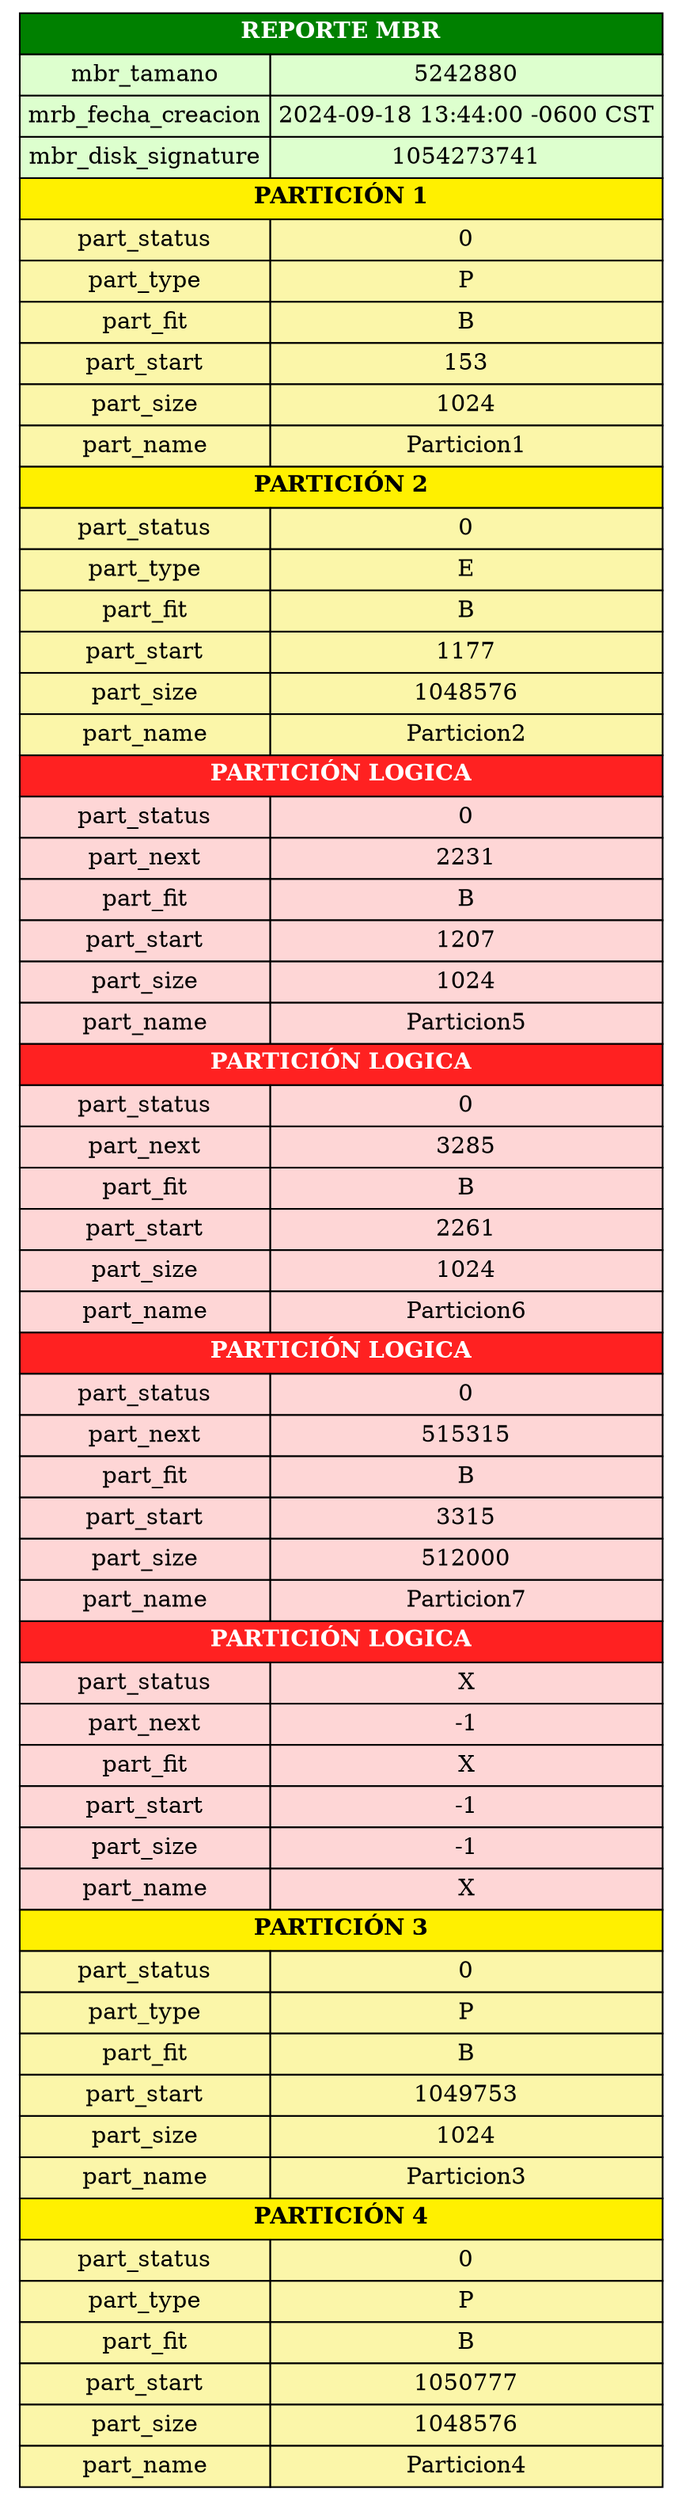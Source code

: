 digraph G {
		node [shape=plaintext]
		tabla [label=<
			<table border="0" cellborder="1" cellspacing="0" cellpadding="4" color="black">
				<tr><td colspan="2" bgcolor="#008000"><font color="white"><b>REPORTE MBR</b></font></td></tr>
				<tr><td bgcolor="#ddffce">mbr_tamano</td><td bgcolor="#ddffce">5242880</td></tr>
				<tr><td bgcolor="#ddffce">mrb_fecha_creacion</td><td bgcolor="#ddffce">2024-09-18 13:44:00 -0600 CST</td></tr>
				<tr><td bgcolor="#ddffce">mbr_disk_signature</td><td bgcolor="#ddffce">1054273741</td></tr>
		
				<tr><td colspan="2" bgcolor="#fff000"><font color="black"><b> PARTICIÓN 1 </b></font></td></tr>
				<tr><td bgcolor="#fbf6a9">part_status</td><td bgcolor="#fbf6a9">0</td></tr>
				<tr><td bgcolor="#fbf6a9">part_type</td><td bgcolor="#fbf6a9">P</td></tr>
				<tr><td bgcolor="#fbf6a9">part_fit</td><td bgcolor="#fbf6a9">B</td></tr>
				<tr><td bgcolor="#fbf6a9">part_start</td><td bgcolor="#fbf6a9">153</td></tr>
				<tr><td bgcolor="#fbf6a9">part_size</td><td bgcolor="#fbf6a9">1024</td></tr>
				<tr><td bgcolor="#fbf6a9">part_name</td><td bgcolor="#fbf6a9">Particion1</td></tr>
			
				<tr><td colspan="2" bgcolor="#fff000"><font color="black"><b> PARTICIÓN 2 </b></font></td></tr>
				<tr><td bgcolor="#fbf6a9">part_status</td><td bgcolor="#fbf6a9">0</td></tr>
				<tr><td bgcolor="#fbf6a9">part_type</td><td bgcolor="#fbf6a9">E</td></tr>
				<tr><td bgcolor="#fbf6a9">part_fit</td><td bgcolor="#fbf6a9">B</td></tr>
				<tr><td bgcolor="#fbf6a9">part_start</td><td bgcolor="#fbf6a9">1177</td></tr>
				<tr><td bgcolor="#fbf6a9">part_size</td><td bgcolor="#fbf6a9">1048576</td></tr>
				<tr><td bgcolor="#fbf6a9">part_name</td><td bgcolor="#fbf6a9">Particion2</td></tr>
			
				<tr><td colspan="2" bgcolor="#ff2121"><font color="white"><b> PARTICIÓN LOGICA </b></font></td></tr>
				<tr><td bgcolor="#fed6d6">part_status</td><td bgcolor="#fed6d6">0</td></tr>
				<tr><td bgcolor="#fed6d6">part_next</td><td bgcolor="#fed6d6">2231</td></tr>
				<tr><td bgcolor="#fed6d6">part_fit</td><td bgcolor="#fed6d6">B</td></tr>
				<tr><td bgcolor="#fed6d6">part_start</td><td bgcolor="#fed6d6">1207</td></tr>
				<tr><td bgcolor="#fed6d6">part_size</td><td bgcolor="#fed6d6">1024</td></tr>
				<tr><td bgcolor="#fed6d6">part_name</td><td bgcolor="#fed6d6">Particion5</td></tr>
				
				<tr><td colspan="2" bgcolor="#ff2121"><font color="white"><b> PARTICIÓN LOGICA </b></font></td></tr>
				<tr><td bgcolor="#fed6d6">part_status</td><td bgcolor="#fed6d6">0</td></tr>
				<tr><td bgcolor="#fed6d6">part_next</td><td bgcolor="#fed6d6">3285</td></tr>
				<tr><td bgcolor="#fed6d6">part_fit</td><td bgcolor="#fed6d6">B</td></tr>
				<tr><td bgcolor="#fed6d6">part_start</td><td bgcolor="#fed6d6">2261</td></tr>
				<tr><td bgcolor="#fed6d6">part_size</td><td bgcolor="#fed6d6">1024</td></tr>
				<tr><td bgcolor="#fed6d6">part_name</td><td bgcolor="#fed6d6">Particion6</td></tr>
				
				<tr><td colspan="2" bgcolor="#ff2121"><font color="white"><b> PARTICIÓN LOGICA </b></font></td></tr>
				<tr><td bgcolor="#fed6d6">part_status</td><td bgcolor="#fed6d6">0</td></tr>
				<tr><td bgcolor="#fed6d6">part_next</td><td bgcolor="#fed6d6">515315</td></tr>
				<tr><td bgcolor="#fed6d6">part_fit</td><td bgcolor="#fed6d6">B</td></tr>
				<tr><td bgcolor="#fed6d6">part_start</td><td bgcolor="#fed6d6">3315</td></tr>
				<tr><td bgcolor="#fed6d6">part_size</td><td bgcolor="#fed6d6">512000</td></tr>
				<tr><td bgcolor="#fed6d6">part_name</td><td bgcolor="#fed6d6">Particion7</td></tr>
				
				<tr><td colspan="2" bgcolor="#ff2121"><font color="white"><b> PARTICIÓN LOGICA </b></font></td></tr>
				<tr><td bgcolor="#fed6d6">part_status</td><td bgcolor="#fed6d6">X</td></tr>
				<tr><td bgcolor="#fed6d6">part_next</td><td bgcolor="#fed6d6">-1</td></tr>
				<tr><td bgcolor="#fed6d6">part_fit</td><td bgcolor="#fed6d6">X</td></tr>
				<tr><td bgcolor="#fed6d6">part_start</td><td bgcolor="#fed6d6">-1</td></tr>
				<tr><td bgcolor="#fed6d6">part_size</td><td bgcolor="#fed6d6">-1</td></tr>
				<tr><td bgcolor="#fed6d6">part_name</td><td bgcolor="#fed6d6">X</td></tr>
				
				<tr><td colspan="2" bgcolor="#fff000"><font color="black"><b> PARTICIÓN 3 </b></font></td></tr>
				<tr><td bgcolor="#fbf6a9">part_status</td><td bgcolor="#fbf6a9">0</td></tr>
				<tr><td bgcolor="#fbf6a9">part_type</td><td bgcolor="#fbf6a9">P</td></tr>
				<tr><td bgcolor="#fbf6a9">part_fit</td><td bgcolor="#fbf6a9">B</td></tr>
				<tr><td bgcolor="#fbf6a9">part_start</td><td bgcolor="#fbf6a9">1049753</td></tr>
				<tr><td bgcolor="#fbf6a9">part_size</td><td bgcolor="#fbf6a9">1024</td></tr>
				<tr><td bgcolor="#fbf6a9">part_name</td><td bgcolor="#fbf6a9">Particion3</td></tr>
			
				<tr><td colspan="2" bgcolor="#fff000"><font color="black"><b> PARTICIÓN 4 </b></font></td></tr>
				<tr><td bgcolor="#fbf6a9">part_status</td><td bgcolor="#fbf6a9">0</td></tr>
				<tr><td bgcolor="#fbf6a9">part_type</td><td bgcolor="#fbf6a9">P</td></tr>
				<tr><td bgcolor="#fbf6a9">part_fit</td><td bgcolor="#fbf6a9">B</td></tr>
				<tr><td bgcolor="#fbf6a9">part_start</td><td bgcolor="#fbf6a9">1050777</td></tr>
				<tr><td bgcolor="#fbf6a9">part_size</td><td bgcolor="#fbf6a9">1048576</td></tr>
				<tr><td bgcolor="#fbf6a9">part_name</td><td bgcolor="#fbf6a9">Particion4</td></tr>
			</table>>] }